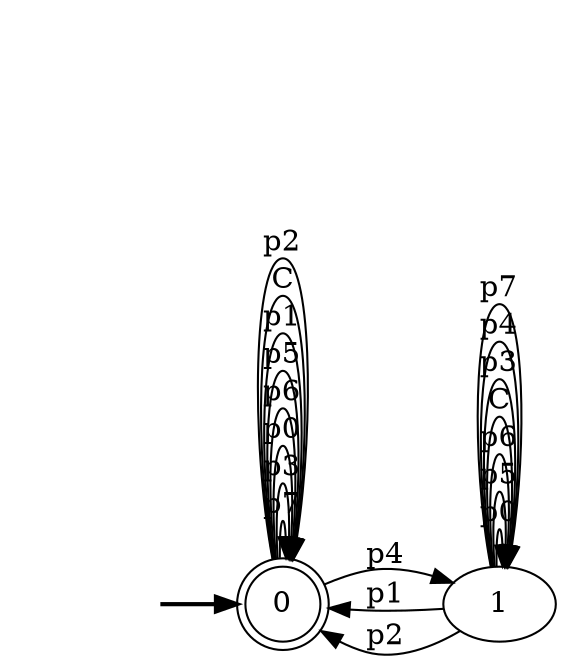 digraph {
rankdir=LR;
	fake0 [style=invisible]
	0 [root=true shape=doublecircle label="0"]
	1 [label="1"]
	fake0 -> 0 [style=bold]
	0 -> 0 [label=p7]
	0 -> 0 [label=p3]
	0 -> 0 [label=p0]
	0 -> 0 [label=p6]
	0 -> 0 [label=p5]
	0 -> 0 [label=p1]
	0 -> 0 [label=C]
	0 -> 0 [label=p2]
	0 -> 1 [label=p4]
	1 -> 0 [label=p1]
	1 -> 0 [label=p2]
	1 -> 1 [label=p0]
	1 -> 1 [label=p5]
	1 -> 1 [label=p6]
	1 -> 1 [label=C]
	1 -> 1 [label=p3]
	1 -> 1 [label=p4]
	1 -> 1 [label=p7]
}